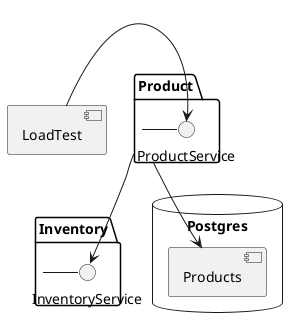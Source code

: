@startuml

[LoadTest]

package "Product" {
  ProductService - [Product]
}

database "Postgres" as postgres1 {
  [Products]
}

package "Inventory" {
  InventoryService - [Inventory]
}

[Product] --> [Products]
[Product] --> [InventoryService]
[ProductService] <-left- [LoadTest]

@enduml